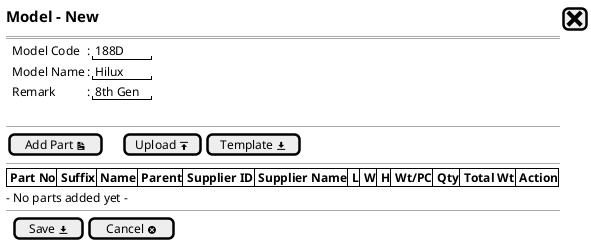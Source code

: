 @startsalt
{
  <size:15><b>Model - New |[<size:25><&x>]|*
  ==
  
  {   
    .|Model Code |: |"188D   "|*
    .|Model Name |: |"Hilux  "|*
    .|Remark     |: |"8th Gen"|*
  }
  .
--
  {
    [Add Part <&document>]|.|.|.|[Upload <&data-transfer-upload>]| [Template <&data-transfer-download>]|
  }
  --
  {#
    |<b> Part No |<b> Suffix |<b> Name |<b> Parent |<b> Supplier ID |<b> Supplier Name |<b> L |<b> W |<b> H |<b> Wt/PC |<b> Qty |<b> Total Wt |<b> Action |*|*|*|*|*|*|*
  }
  - No parts added yet -
  --
  {
  .|[ Save <&data-transfer-download>] |  [Cancel <&circle-x> ]|*
  }
}

  @endsalt
